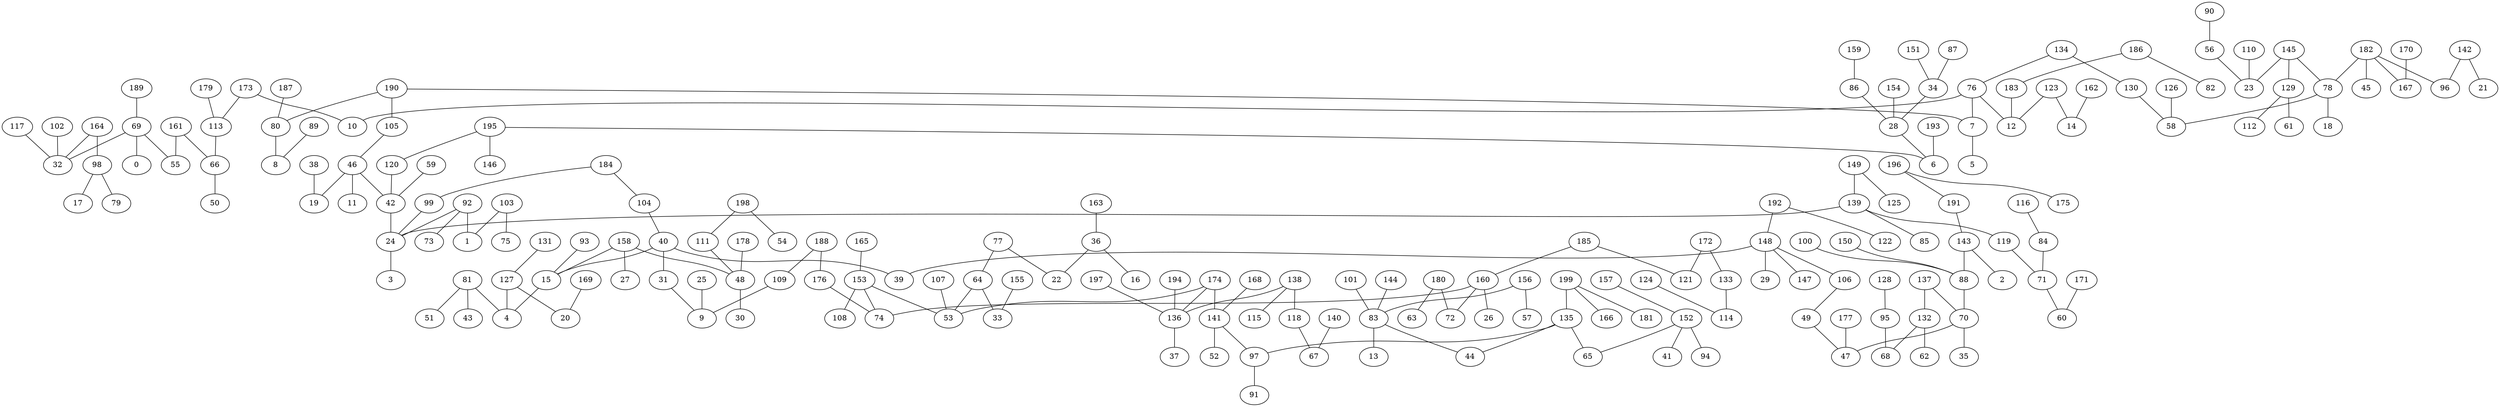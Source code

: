 graph {
0  [Label = "0 (0.00)"]
1  [Label = "1 (0.00)"]
2  [Label = "2 (0.00)"]
3  [Label = "3 (0.00)"]
4  [Label = "4 (0.00)"]
5  [Label = "5 (0.00)"]
6  [Label = "6 (0.00)"]
7  [Label = "7 (0.00)"]
8  [Label = "8 (0.00)"]
9  [Label = "9 (0.00)"]
10  [Label = "10 (0.00)"]
11  [Label = "11 (0.00)"]
12  [Label = "12 (0.00)"]
13  [Label = "13 (0.00)"]
14  [Label = "14 (0.00)"]
15  [Label = "15 (0.00)"]
16  [Label = "16 (0.00)"]
17  [Label = "17 (0.00)"]
18  [Label = "18 (0.00)"]
19  [Label = "19 (0.00)"]
20  [Label = "20 (0.00)"]
21  [Label = "21 (0.00)"]
22  [Label = "22 (0.00)"]
23  [Label = "23 (0.00)"]
24  [Label = "24 (0.00)"]
25  [Label = "25 (0.00)"]
26  [Label = "26 (0.00)"]
27  [Label = "27 (0.00)"]
28  [Label = "28 (0.00)"]
29  [Label = "29 (0.00)"]
30  [Label = "30 (0.00)"]
31  [Label = "31 (0.00)"]
32  [Label = "32 (0.00)"]
33  [Label = "33 (0.00)"]
34  [Label = "34 (0.00)"]
35  [Label = "35 (0.00)"]
36  [Label = "36 (0.00)"]
37  [Label = "37 (0.00)"]
38  [Label = "38 (0.00)"]
39  [Label = "39 (0.00)"]
40  [Label = "40 (0.00)"]
41  [Label = "41 (0.00)"]
42  [Label = "42 (0.00)"]
43  [Label = "43 (0.00)"]
44  [Label = "44 (0.00)"]
45  [Label = "45 (0.00)"]
46  [Label = "46 (0.00)"]
47  [Label = "47 (0.00)"]
48  [Label = "48 (0.00)"]
49  [Label = "49 (0.00)"]
50  [Label = "50 (0.00)"]
51  [Label = "51 (0.00)"]
52  [Label = "52 (0.00)"]
53  [Label = "53 (0.00)"]
54  [Label = "54 (0.00)"]
55  [Label = "55 (0.00)"]
56  [Label = "56 (0.00)"]
57  [Label = "57 (0.00)"]
58  [Label = "58 (0.00)"]
59  [Label = "59 (0.00)"]
60  [Label = "60 (0.00)"]
61  [Label = "61 (0.00)"]
62  [Label = "62 (0.00)"]
63  [Label = "63 (0.00)"]
64  [Label = "64 (0.00)"]
65  [Label = "65 (0.00)"]
66  [Label = "66 (0.00)"]
67  [Label = "67 (0.00)"]
68  [Label = "68 (0.00)"]
69  [Label = "69 (0.00)"]
70  [Label = "70 (0.00)"]
71  [Label = "71 (0.00)"]
72  [Label = "72 (0.00)"]
73  [Label = "73 (0.00)"]
74  [Label = "74 (0.00)"]
75  [Label = "75 (0.00)"]
76  [Label = "76 (0.00)"]
77  [Label = "77 (0.00)"]
78  [Label = "78 (0.00)"]
79  [Label = "79 (0.00)"]
80  [Label = "80 (0.00)"]
81  [Label = "81 (0.00)"]
82  [Label = "82 (0.00)"]
83  [Label = "83 (0.00)"]
84  [Label = "84 (0.00)"]
85  [Label = "85 (0.00)"]
86  [Label = "86 (0.00)"]
87  [Label = "87 (0.00)"]
88  [Label = "88 (0.00)"]
89  [Label = "89 (0.00)"]
90  [Label = "90 (0.00)"]
91  [Label = "91 (0.00)"]
92  [Label = "92 (0.00)"]
93  [Label = "93 (0.00)"]
94  [Label = "94 (0.00)"]
95  [Label = "95 (0.00)"]
96  [Label = "96 (0.00)"]
97  [Label = "97 (0.00)"]
98  [Label = "98 (0.00)"]
99  [Label = "99 (0.00)"]
100  [Label = "100 (0.00)"]
101  [Label = "101 (0.00)"]
102  [Label = "102 (0.00)"]
103  [Label = "103 (0.00)"]
104  [Label = "104 (0.00)"]
105  [Label = "105 (0.00)"]
106  [Label = "106 (0.00)"]
107  [Label = "107 (0.00)"]
108  [Label = "108 (0.00)"]
109  [Label = "109 (0.00)"]
110  [Label = "110 (0.00)"]
111  [Label = "111 (0.00)"]
112  [Label = "112 (0.00)"]
113  [Label = "113 (0.00)"]
114  [Label = "114 (0.00)"]
115  [Label = "115 (0.00)"]
116  [Label = "116 (0.00)"]
117  [Label = "117 (0.00)"]
118  [Label = "118 (0.00)"]
119  [Label = "119 (0.00)"]
120  [Label = "120 (0.00)"]
121  [Label = "121 (0.00)"]
122  [Label = "122 (0.00)"]
123  [Label = "123 (0.00)"]
124  [Label = "124 (0.00)"]
125  [Label = "125 (0.00)"]
126  [Label = "126 (0.00)"]
127  [Label = "127 (0.00)"]
128  [Label = "128 (0.00)"]
129  [Label = "129 (0.00)"]
130  [Label = "130 (0.00)"]
131  [Label = "131 (0.00)"]
132  [Label = "132 (0.00)"]
133  [Label = "133 (0.00)"]
134  [Label = "134 (0.00)"]
135  [Label = "135 (0.00)"]
136  [Label = "136 (0.00)"]
137  [Label = "137 (0.00)"]
138  [Label = "138 (0.00)"]
139  [Label = "139 (0.00)"]
140  [Label = "140 (0.00)"]
141  [Label = "141 (0.00)"]
142  [Label = "142 (0.00)"]
143  [Label = "143 (0.00)"]
144  [Label = "144 (0.00)"]
145  [Label = "145 (0.00)"]
146  [Label = "146 (0.00)"]
147  [Label = "147 (0.00)"]
148  [Label = "148 (0.00)"]
149  [Label = "149 (0.00)"]
150  [Label = "150 (0.00)"]
151  [Label = "151 (0.00)"]
152  [Label = "152 (0.00)"]
153  [Label = "153 (0.00)"]
154  [Label = "154 (0.00)"]
155  [Label = "155 (0.00)"]
156  [Label = "156 (0.00)"]
157  [Label = "157 (0.00)"]
158  [Label = "158 (0.00)"]
159  [Label = "159 (0.00)"]
160  [Label = "160 (0.00)"]
161  [Label = "161 (0.00)"]
162  [Label = "162 (0.00)"]
163  [Label = "163 (0.00)"]
164  [Label = "164 (0.00)"]
165  [Label = "165 (0.00)"]
166  [Label = "166 (0.00)"]
167  [Label = "167 (0.00)"]
168  [Label = "168 (0.00)"]
169  [Label = "169 (0.00)"]
170  [Label = "170 (0.00)"]
171  [Label = "171 (0.00)"]
172  [Label = "172 (0.00)"]
173  [Label = "173 (0.00)"]
174  [Label = "174 (0.00)"]
175  [Label = "175 (0.00)"]
176  [Label = "176 (0.00)"]
177  [Label = "177 (0.00)"]
178  [Label = "178 (0.00)"]
179  [Label = "179 (0.00)"]
180  [Label = "180 (0.00)"]
181  [Label = "181 (0.00)"]
182  [Label = "182 (0.00)"]
183  [Label = "183 (0.00)"]
184  [Label = "184 (0.00)"]
185  [Label = "185 (0.00)"]
186  [Label = "186 (0.00)"]
187  [Label = "187 (0.00)"]
188  [Label = "188 (0.00)"]
189  [Label = "189 (0.00)"]
190  [Label = "190 (0.00)"]
191  [Label = "191 (0.00)"]
192  [Label = "192 (0.00)"]
193  [Label = "193 (0.00)"]
194  [Label = "194 (0.00)"]
195  [Label = "195 (0.00)"]
196  [Label = "196 (0.00)"]
197  [Label = "197 (0.00)"]
198  [Label = "198 (0.00)"]
199  [Label = "199 (0.00)"]

69--0  [Label = "12.68"]
69--32  [Label = "8.03"]
117--32  [Label = "4.72"]
189--69  [Label = "8.07"]
164--32  [Label = "10.09"]
69--55  [Label = "10.34"]
161--55  [Label = "3.08"]
161--66  [Label = "5.70"]
113--66  [Label = "1.76"]
179--113  [Label = "4.22"]
173--113  [Label = "6.14"]
173--10  [Label = "1.63"]
66--50  [Label = "7.45"]
76--10  [Label = "7.64"]
76--12  [Label = "1.23"]
134--76  [Label = "4.32"]
134--130  [Label = "4.37"]
130--58  [Label = "2.53"]
126--58  [Label = "2.37"]
78--58  [Label = "6.15"]
145--78  [Label = "5.00"]
145--129  [Label = "6.30"]
129--112  [Label = "1.51"]
76--7  [Label = "7.29"]
190--7  [Label = "6.64"]
190--105  [Label = "3.18"]
190--80  [Label = "4.93"]
78--18  [Label = "8.00"]
105--46  [Label = "8.08"]
46--19  [Label = "1.59"]
38--19  [Label = "5.14"]
46--42  [Label = "6.01"]
42--24  [Label = "2.54"]
24--3  [Label = "1.15"]
92--24  [Label = "3.52"]
139--24  [Label = "4.69"]
149--139  [Label = "2.40"]
139--85  [Label = "4.69"]
92--73  [Label = "5.07"]
149--125  [Label = "5.57"]
187--80  [Label = "8.52"]
99--24  [Label = "8.67"]
184--99  [Label = "6.18"]
184--104  [Label = "6.66"]
104--40  [Label = "6.92"]
40--15  [Label = "6.59"]
93--15  [Label = "2.57"]
40--39  [Label = "7.12"]
148--39  [Label = "1.77"]
148--106  [Label = "5.11"]
106--49  [Label = "3.35"]
15--4  [Label = "7.26"]
81--4  [Label = "1.99"]
81--51  [Label = "5.65"]
148--29  [Label = "7.36"]
40--31  [Label = "7.91"]
31--9  [Label = "4.93"]
25--9  [Label = "1.31"]
109--9  [Label = "8.67"]
188--109  [Label = "3.82"]
188--176  [Label = "5.39"]
176--74  [Label = "4.64"]
160--74  [Label = "1.26"]
153--74  [Label = "2.59"]
165--153  [Label = "3.03"]
153--108  [Label = "4.25"]
153--53  [Label = "5.46"]
107--53  [Label = "5.33"]
160--72  [Label = "5.52"]
174--53  [Label = "6.81"]
174--141  [Label = "5.31"]
141--97  [Label = "5.74"]
64--53  [Label = "7.33"]
77--64  [Label = "2.66"]
77--22  [Label = "1.79"]
64--33  [Label = "7.06"]
36--22  [Label = "7.46"]
163--36  [Label = "5.39"]
36--16  [Label = "7.12"]
183--12  [Label = "8.69"]
186--183  [Label = "3.36"]
120--42  [Label = "9.54"]
195--120  [Label = "5.84"]
195--146  [Label = "2.18"]
195--6  [Label = "9.00"]
28--6  [Label = "2.69"]
154--28  [Label = "1.17"]
34--28  [Label = "4.42"]
86--28  [Label = "6.29"]
159--86  [Label = "8.12"]
127--4  [Label = "9.56"]
127--20  [Label = "1.26"]
131--127  [Label = "5.96"]
129--61  [Label = "9.57"]
185--160  [Label = "9.59"]
185--121  [Label = "4.07"]
172--121  [Label = "9.05"]
141--52  [Label = "9.76"]
81--43  [Label = "9.78"]
92--1  [Label = "9.86"]
103--1  [Label = "5.07"]
103--75  [Label = "1.46"]
139--119  [Label = "10.08"]
135--97  [Label = "10.09"]
135--65  [Label = "2.45"]
135--44  [Label = "4.04"]
83--44  [Label = "4.91"]
101--83  [Label = "4.06"]
199--135  [Label = "6.68"]
156--83  [Label = "7.47"]
144--83  [Label = "7.58"]
83--13  [Label = "9.71"]
199--181  [Label = "10.39"]
80--8  [Label = "10.50"]
158--15  [Label = "10.75"]
158--27  [Label = "1.31"]
158--48  [Label = "7.20"]
111--48  [Label = "8.93"]
198--111  [Label = "9.25"]
172--133  [Label = "10.79"]
133--114  [Label = "9.64"]
124--114  [Label = "8.49"]
123--12  [Label = "10.85"]
152--65  [Label = "10.91"]
152--41  [Label = "8.88"]
164--98  [Label = "11.16"]
98--17  [Label = "9.49"]
98--79  [Label = "9.57"]
49--47  [Label = "11.44"]
70--47  [Label = "3.35"]
137--70  [Label = "1.69"]
137--132  [Label = "2.95"]
132--62  [Label = "1.74"]
88--70  [Label = "5.43"]
150--88  [Label = "2.41"]
100--88  [Label = "9.58"]
143--88  [Label = "11.05"]
191--143  [Label = "6.90"]
196--191  [Label = "10.22"]
196--175  [Label = "8.54"]
143--2  [Label = "10.63"]
160--26  [Label = "11.83"]
180--72  [Label = "11.86"]
180--63  [Label = "4.09"]
148--147  [Label = "12.14"]
70--35  [Label = "12.24"]
151--34  [Label = "12.63"]
174--136  [Label = "12.76"]
138--136  [Label = "4.12"]
194--136  [Label = "7.87"]
138--118  [Label = "9.79"]
118--67  [Label = "5.59"]
140--67  [Label = "5.98"]
199--166  [Label = "12.80"]
138--115  [Label = "12.92"]
186--82  [Label = "13.18"]
182--78  [Label = "13.58"]
182--45  [Label = "9.38"]
87--34  [Label = "13.69"]
132--68  [Label = "13.74"]
157--152  [Label = "13.85"]
192--148  [Label = "13.93"]
192--122  [Label = "5.40"]
177--47  [Label = "14.01"]
168--141  [Label = "14.06"]
46--11  [Label = "14.53"]
182--96  [Label = "14.57"]
102--32  [Label = "15.01"]
123--14  [Label = "15.29"]
162--14  [Label = "1.11"]
155--33  [Label = "15.82"]
182--167  [Label = "15.93"]
170--167  [Label = "10.90"]
145--23  [Label = "16.03"]
110--23  [Label = "3.74"]
156--57  [Label = "16.30"]
152--94  [Label = "17.32"]
193--6  [Label = "17.55"]
142--96  [Label = "17.85"]
142--21  [Label = "17.38"]
198--54  [Label = "19.01"]
197--136  [Label = "19.62"]
169--20  [Label = "20.27"]
56--23  [Label = "20.35"]
90--56  [Label = "7.92"]
48--30  [Label = "21.60"]
178--48  [Label = "21.79"]
119--71  [Label = "22.02"]
84--71  [Label = "8.04"]
71--60  [Label = "11.67"]
116--84  [Label = "18.38"]
136--37  [Label = "22.27"]
171--60  [Label = "24.21"]
95--68  [Label = "24.85"]
128--95  [Label = "6.75"]
89--8  [Label = "26.64"]
7--5  [Label = "27.69"]
97--91  [Label = "30.95"]
59--42  [Label = "35.33"]
}
